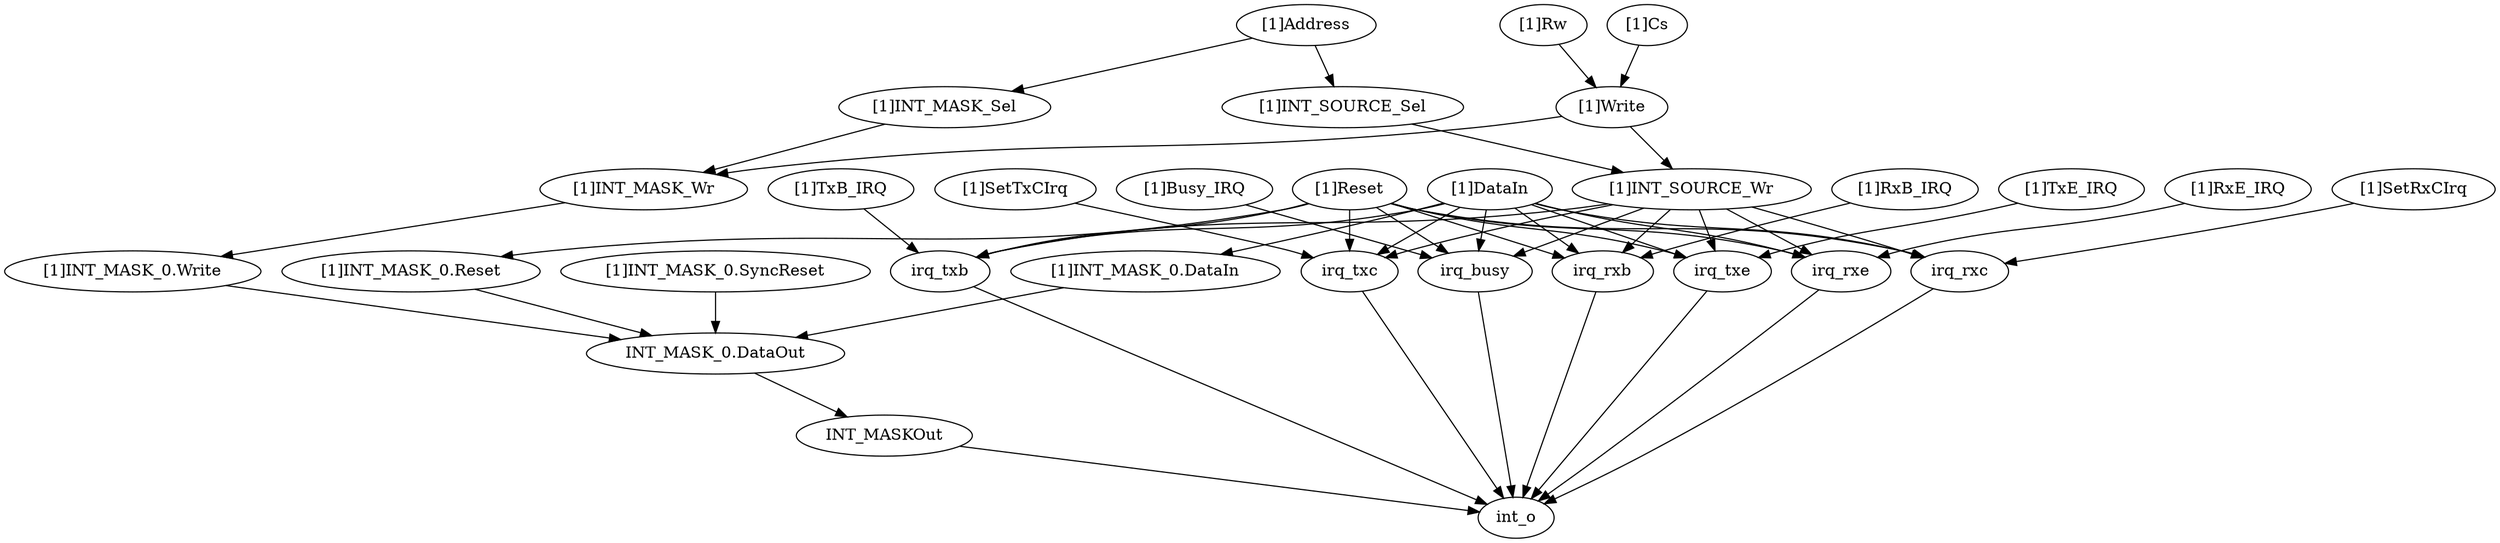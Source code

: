 strict digraph "" {
	irq_busy	 [complexity=15,
		importance=0.00812422106243,
		rank=0.000541614737495];
	int_o	 [complexity=0,
		importance=0.00605770091462,
		rank=0.0];
	irq_busy -> int_o;
	"[1]SetRxCIrq"	 [complexity=16,
		importance=0.0203028097641,
		rank=0.00126892561026];
	irq_rxc	 [complexity=15,
		importance=0.00882080291908,
		rank=0.000588053527939];
	"[1]SetRxCIrq" -> irq_rxc;
	"[1]INT_MASK_0.SyncReset"	 [complexity=16,
		importance=0.0287840682012,
		rank=0.00179900426257];
	"INT_MASK_0.DataOut"	 [complexity=15,
		importance=0.0137586944658,
		rank=0.000917246297722];
	"[1]INT_MASK_0.SyncReset" -> "INT_MASK_0.DataOut";
	irq_txb	 [complexity=15,
		importance=0.00812422106243,
		rank=0.000541614737495];
	irq_txb -> int_o;
	irq_txc	 [complexity=15,
		importance=0.00871978073369,
		rank=0.000581318715579];
	irq_txc -> int_o;
	irq_txe	 [complexity=15,
		importance=0.00812422106243,
		rank=0.000541614737495];
	irq_txe -> int_o;
	"[1]Write"	 [complexity=20,
		importance=0.011950112554,
		rank=0.000597505627702];
	"[1]INT_SOURCE_Wr"	 [complexity=17,
		importance=0.0100499630183,
		rank=0.000591174295195];
	"[1]Write" -> "[1]INT_SOURCE_Wr";
	"[1]INT_MASK_Wr"	 [complexity=16,
		importance=0.0179138584334,
		rank=0.00111961615209];
	"[1]Write" -> "[1]INT_MASK_Wr";
	"[1]Rw"	 [complexity=23,
		importance=0.0132167918235,
		rank=0.000574643122763];
	"[1]Rw" -> "[1]Write";
	"[1]RxB_IRQ"	 [complexity=16,
		importance=0.0175151213944,
		rank=0.00109469508715];
	irq_rxb	 [complexity=15,
		importance=0.00812422106243,
		rank=0.000541614737495];
	"[1]RxB_IRQ" -> irq_rxb;
	"[1]INT_MASK_0.DataIn"	 [complexity=17,
		importance=0.0150361105195,
		rank=0.000884477089383];
	"[1]INT_MASK_0.DataIn" -> "INT_MASK_0.DataOut";
	"[1]TxE_IRQ"	 [complexity=16,
		importance=0.0175151213944,
		rank=0.00109469508715];
	"[1]TxE_IRQ" -> irq_txe;
	"[1]DataIn"	 [complexity=17,
		importance=0.00939090033193,
		rank=0.000552405901878];
	"[1]DataIn" -> irq_busy;
	"[1]DataIn" -> irq_txb;
	"[1]DataIn" -> irq_txc;
	"[1]DataIn" -> irq_txe;
	"[1]DataIn" -> "[1]INT_MASK_0.DataIn";
	irq_rxe	 [complexity=15,
		importance=0.00812422106243,
		rank=0.000541614737495];
	"[1]DataIn" -> irq_rxe;
	"[1]DataIn" -> irq_rxb;
	"[1]DataIn" -> irq_rxc;
	"[1]INT_SOURCE_Sel"	 [complexity=20,
		importance=0.011329839585,
		rank=0.000566491979252];
	"[1]INT_SOURCE_Sel" -> "[1]INT_SOURCE_Wr";
	"[1]Cs"	 [complexity=23,
		importance=0.0132167918235,
		rank=0.000574643122763];
	"[1]Cs" -> "[1]Write";
	"[1]INT_MASK_0.Write"	 [complexity=16,
		importance=0.0159881164775,
		rank=0.000999257279844];
	"[1]INT_MASK_0.Write" -> "INT_MASK_0.DataOut";
	"[1]Address"	 [complexity=22,
		importance=0.0125965188545,
		rank=0.000572569038842];
	"[1]Address" -> "[1]INT_SOURCE_Sel";
	"[1]INT_MASK_Sel"	 [complexity=19,
		importance=0.0191937350001,
		rank=0.00101019657895];
	"[1]Address" -> "[1]INT_MASK_Sel";
	"[1]INT_SOURCE_Wr" -> irq_busy;
	"[1]INT_SOURCE_Wr" -> irq_txb;
	"[1]INT_SOURCE_Wr" -> irq_txc;
	"[1]INT_SOURCE_Wr" -> irq_txe;
	"[1]INT_SOURCE_Wr" -> irq_rxe;
	"[1]INT_SOURCE_Wr" -> irq_rxb;
	"[1]INT_SOURCE_Wr" -> irq_rxc;
	INT_MASKOut	 [complexity=15,
		importance=0.00946864932188,
		rank=0.000631243288125];
	"INT_MASK_0.DataOut" -> INT_MASKOut;
	irq_rxe -> int_o;
	irq_rxb -> int_o;
	irq_rxc -> int_o;
	"[1]SetTxCIrq"	 [complexity=16,
		importance=0.0198970082543,
		rank=0.00124356301589];
	"[1]SetTxCIrq" -> irq_txc;
	INT_MASKOut -> int_o;
	"[1]RxE_IRQ"	 [complexity=16,
		importance=0.0175151213944,
		rank=0.00109469508715];
	"[1]RxE_IRQ" -> irq_rxe;
	"[1]TxB_IRQ"	 [complexity=16,
		importance=0.0175151213944,
		rank=0.00109469508715];
	"[1]TxB_IRQ" -> irq_txb;
	"[1]Reset"	 [complexity=16,
		importance=0.0256393424568,
		rank=0.00160245890355];
	"[1]Reset" -> irq_busy;
	"[1]Reset" -> irq_txb;
	"[1]Reset" -> irq_txc;
	"[1]Reset" -> irq_txe;
	"[1]Reset" -> irq_rxe;
	"[1]Reset" -> irq_rxb;
	"[1]Reset" -> irq_rxc;
	"[1]INT_MASK_0.Reset"	 [complexity=16,
		importance=0.0425487957172,
		rank=0.00265929973232];
	"[1]Reset" -> "[1]INT_MASK_0.Reset";
	"[1]Busy_IRQ"	 [complexity=16,
		importance=0.0175151213944,
		rank=0.00109469508715];
	"[1]Busy_IRQ" -> irq_busy;
	"[1]INT_MASK_0.Reset" -> "INT_MASK_0.DataOut";
	"[1]INT_MASK_Sel" -> "[1]INT_MASK_Wr";
	"[1]INT_MASK_Wr" -> "[1]INT_MASK_0.Write";
}
